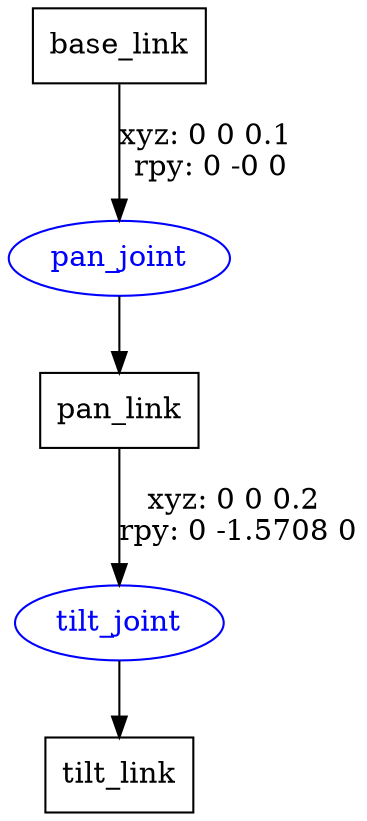 digraph G {
node [shape=box];
"base_link" [label="base_link"];
"pan_link" [label="pan_link"];
"tilt_link" [label="tilt_link"];
node [shape=ellipse, color=blue, fontcolor=blue];
"base_link" -> "pan_joint" [label="xyz: 0 0 0.1 \nrpy: 0 -0 0"]
"pan_joint" -> "pan_link"
"pan_link" -> "tilt_joint" [label="xyz: 0 0 0.2 \nrpy: 0 -1.5708 0"]
"tilt_joint" -> "tilt_link"
}
